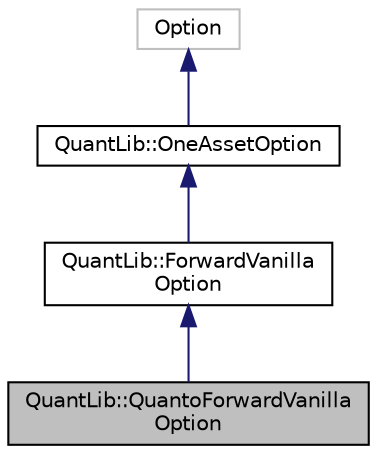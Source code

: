 digraph "QuantLib::QuantoForwardVanillaOption"
{
  edge [fontname="Helvetica",fontsize="10",labelfontname="Helvetica",labelfontsize="10"];
  node [fontname="Helvetica",fontsize="10",shape=record];
  Node1 [label="QuantLib::QuantoForwardVanilla\lOption",height=0.2,width=0.4,color="black", fillcolor="grey75", style="filled", fontcolor="black"];
  Node2 -> Node1 [dir="back",color="midnightblue",fontsize="10",style="solid"];
  Node2 [label="QuantLib::ForwardVanilla\lOption",height=0.2,width=0.4,color="black", fillcolor="white", style="filled",URL="$class_quant_lib_1_1_forward_vanilla_option.html",tooltip="Forward version of a vanilla option "];
  Node3 -> Node2 [dir="back",color="midnightblue",fontsize="10",style="solid"];
  Node3 [label="QuantLib::OneAssetOption",height=0.2,width=0.4,color="black", fillcolor="white", style="filled",URL="$class_quant_lib_1_1_one_asset_option.html",tooltip="Base class for options on a single asset. "];
  Node4 -> Node3 [dir="back",color="midnightblue",fontsize="10",style="solid"];
  Node4 [label="Option",height=0.2,width=0.4,color="grey75", fillcolor="white", style="filled"];
}

